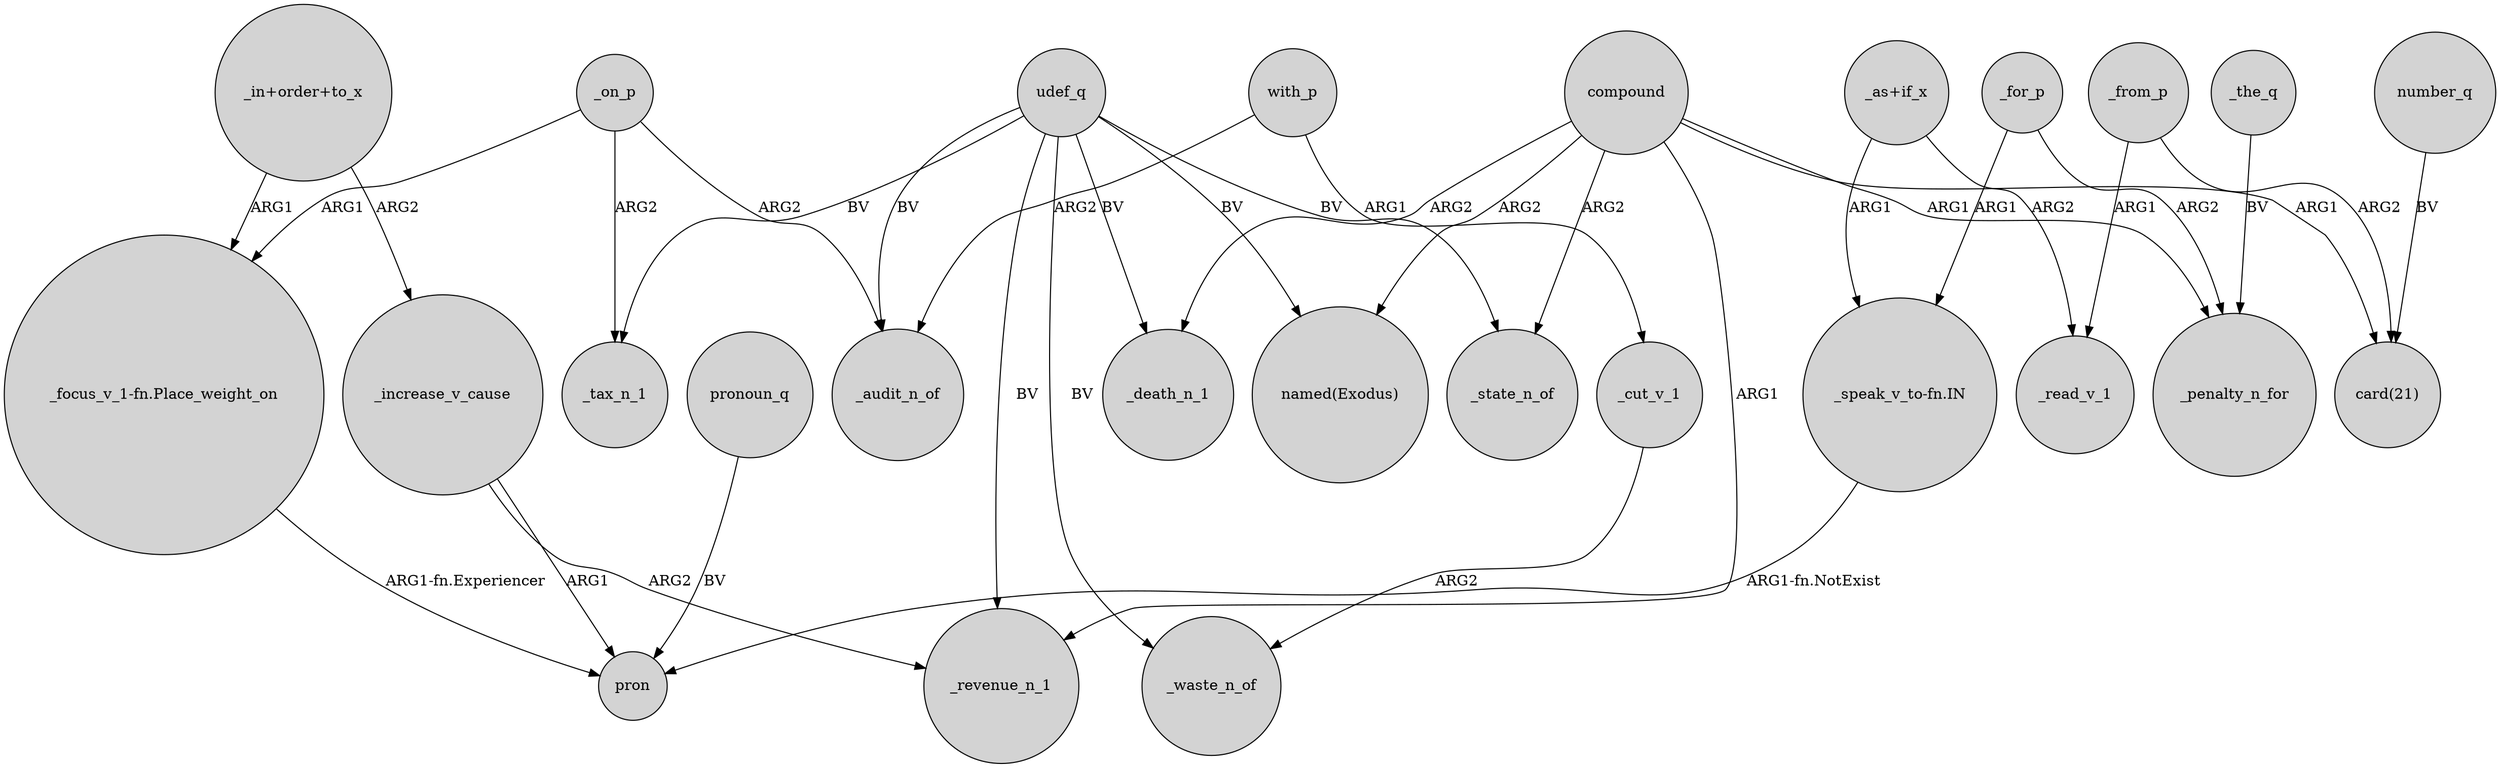 digraph {
	node [shape=circle style=filled]
	compound -> "named(Exodus)" [label=ARG2]
	_on_p -> "_focus_v_1-fn.Place_weight_on" [label=ARG1]
	udef_q -> _audit_n_of [label=BV]
	"_speak_v_to-fn.IN" -> pron [label="ARG1-fn.NotExist"]
	compound -> "card(21)" [label=ARG1]
	"_focus_v_1-fn.Place_weight_on" -> pron [label="ARG1-fn.Experiencer"]
	udef_q -> _state_n_of [label=BV]
	"_in+order+to_x" -> "_focus_v_1-fn.Place_weight_on" [label=ARG1]
	_increase_v_cause -> pron [label=ARG1]
	compound -> _penalty_n_for [label=ARG1]
	compound -> _state_n_of [label=ARG2]
	udef_q -> _waste_n_of [label=BV]
	_increase_v_cause -> _revenue_n_1 [label=ARG2]
	"_as+if_x" -> _read_v_1 [label=ARG2]
	with_p -> _cut_v_1 [label=ARG1]
	_for_p -> _penalty_n_for [label=ARG2]
	_for_p -> "_speak_v_to-fn.IN" [label=ARG1]
	_on_p -> _tax_n_1 [label=ARG2]
	number_q -> "card(21)" [label=BV]
	compound -> _death_n_1 [label=ARG2]
	pronoun_q -> pron [label=BV]
	udef_q -> _tax_n_1 [label=BV]
	udef_q -> _revenue_n_1 [label=BV]
	udef_q -> "named(Exodus)" [label=BV]
	_on_p -> _audit_n_of [label=ARG2]
	with_p -> _audit_n_of [label=ARG2]
	_cut_v_1 -> _waste_n_of [label=ARG2]
	_from_p -> _read_v_1 [label=ARG1]
	"_as+if_x" -> "_speak_v_to-fn.IN" [label=ARG1]
	_from_p -> "card(21)" [label=ARG2]
	udef_q -> _death_n_1 [label=BV]
	"_in+order+to_x" -> _increase_v_cause [label=ARG2]
	compound -> _revenue_n_1 [label=ARG1]
	_the_q -> _penalty_n_for [label=BV]
}
